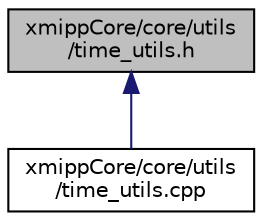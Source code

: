 digraph "xmippCore/core/utils/time_utils.h"
{
  edge [fontname="Helvetica",fontsize="10",labelfontname="Helvetica",labelfontsize="10"];
  node [fontname="Helvetica",fontsize="10",shape=record];
  Node4 [label="xmippCore/core/utils\l/time_utils.h",height=0.2,width=0.4,color="black", fillcolor="grey75", style="filled", fontcolor="black"];
  Node4 -> Node5 [dir="back",color="midnightblue",fontsize="10",style="solid",fontname="Helvetica"];
  Node5 [label="xmippCore/core/utils\l/time_utils.cpp",height=0.2,width=0.4,color="black", fillcolor="white", style="filled",URL="$time__utils_8cpp.html"];
}
